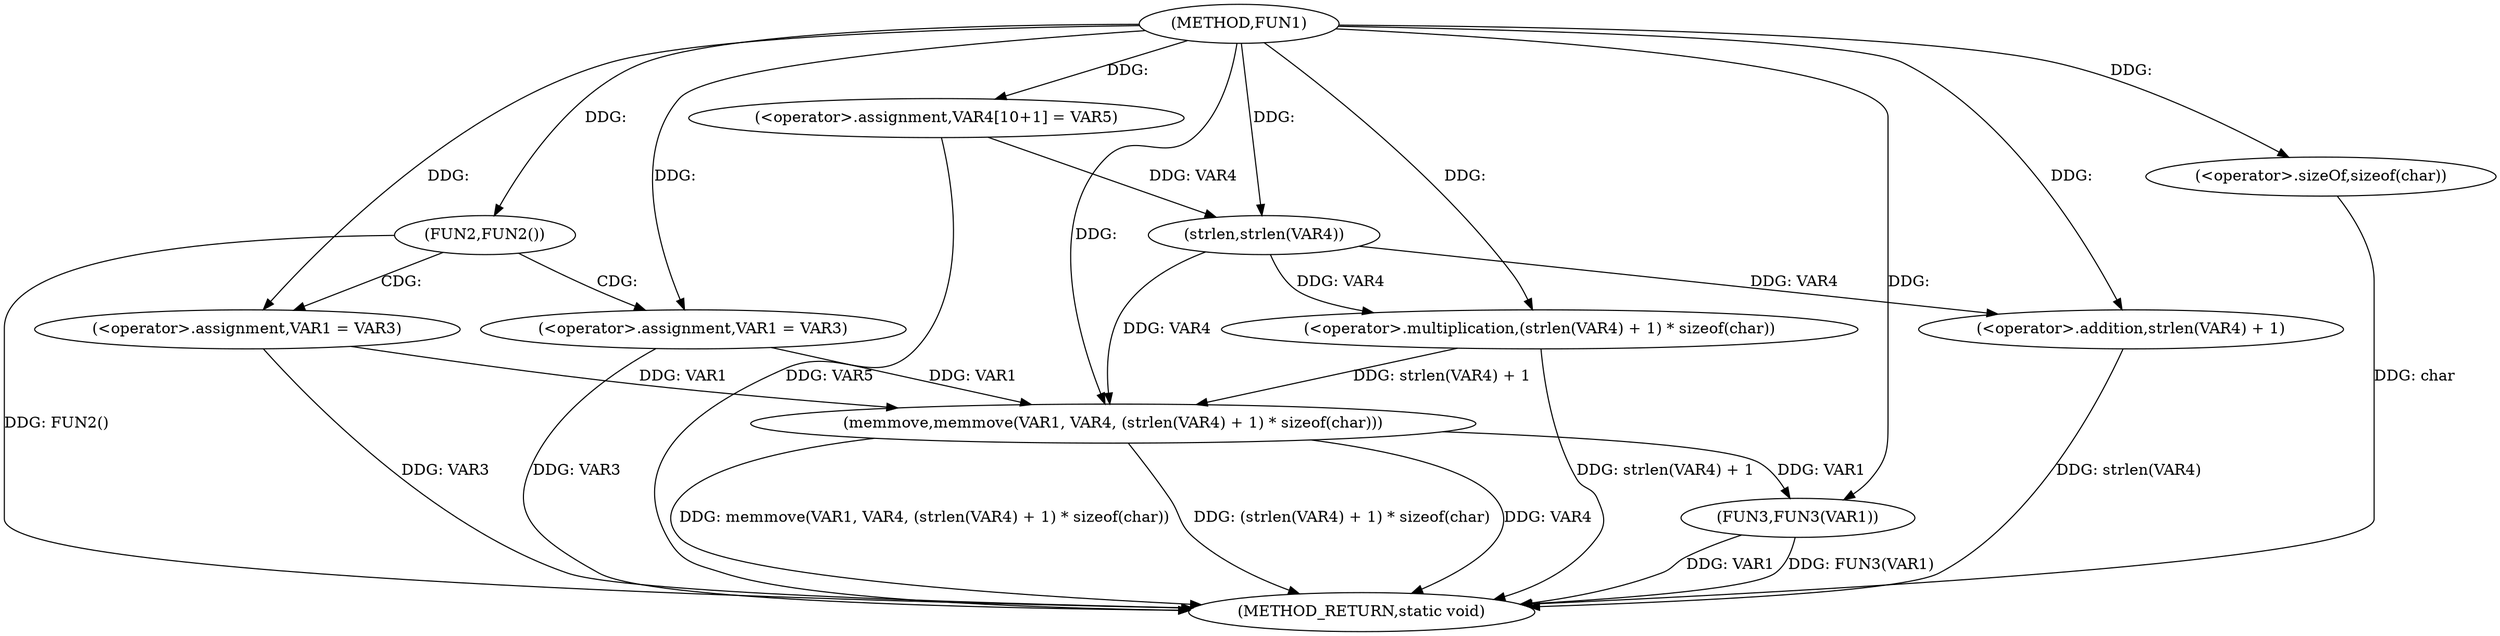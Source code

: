 digraph FUN1 {  
"1000100" [label = "(METHOD,FUN1)" ]
"1000133" [label = "(METHOD_RETURN,static void)" ]
"1000106" [label = "(FUN2,FUN2())" ]
"1000108" [label = "(<operator>.assignment,VAR1 = VAR3)" ]
"1000113" [label = "(<operator>.assignment,VAR1 = VAR3)" ]
"1000118" [label = "(<operator>.assignment,VAR4[10+1] = VAR5)" ]
"1000121" [label = "(memmove,memmove(VAR1, VAR4, (strlen(VAR4) + 1) * sizeof(char)))" ]
"1000124" [label = "(<operator>.multiplication,(strlen(VAR4) + 1) * sizeof(char))" ]
"1000125" [label = "(<operator>.addition,strlen(VAR4) + 1)" ]
"1000126" [label = "(strlen,strlen(VAR4))" ]
"1000129" [label = "(<operator>.sizeOf,sizeof(char))" ]
"1000131" [label = "(FUN3,FUN3(VAR1))" ]
  "1000124" -> "1000133"  [ label = "DDG: strlen(VAR4) + 1"] 
  "1000106" -> "1000133"  [ label = "DDG: FUN2()"] 
  "1000129" -> "1000133"  [ label = "DDG: char"] 
  "1000125" -> "1000133"  [ label = "DDG: strlen(VAR4)"] 
  "1000121" -> "1000133"  [ label = "DDG: VAR4"] 
  "1000131" -> "1000133"  [ label = "DDG: VAR1"] 
  "1000113" -> "1000133"  [ label = "DDG: VAR3"] 
  "1000121" -> "1000133"  [ label = "DDG: memmove(VAR1, VAR4, (strlen(VAR4) + 1) * sizeof(char))"] 
  "1000108" -> "1000133"  [ label = "DDG: VAR3"] 
  "1000118" -> "1000133"  [ label = "DDG: VAR5"] 
  "1000131" -> "1000133"  [ label = "DDG: FUN3(VAR1)"] 
  "1000121" -> "1000133"  [ label = "DDG: (strlen(VAR4) + 1) * sizeof(char)"] 
  "1000100" -> "1000106"  [ label = "DDG: "] 
  "1000100" -> "1000108"  [ label = "DDG: "] 
  "1000100" -> "1000113"  [ label = "DDG: "] 
  "1000100" -> "1000118"  [ label = "DDG: "] 
  "1000113" -> "1000121"  [ label = "DDG: VAR1"] 
  "1000108" -> "1000121"  [ label = "DDG: VAR1"] 
  "1000100" -> "1000121"  [ label = "DDG: "] 
  "1000126" -> "1000121"  [ label = "DDG: VAR4"] 
  "1000124" -> "1000121"  [ label = "DDG: strlen(VAR4) + 1"] 
  "1000126" -> "1000124"  [ label = "DDG: VAR4"] 
  "1000100" -> "1000124"  [ label = "DDG: "] 
  "1000126" -> "1000125"  [ label = "DDG: VAR4"] 
  "1000118" -> "1000126"  [ label = "DDG: VAR4"] 
  "1000100" -> "1000126"  [ label = "DDG: "] 
  "1000100" -> "1000125"  [ label = "DDG: "] 
  "1000100" -> "1000129"  [ label = "DDG: "] 
  "1000121" -> "1000131"  [ label = "DDG: VAR1"] 
  "1000100" -> "1000131"  [ label = "DDG: "] 
  "1000106" -> "1000108"  [ label = "CDG: "] 
  "1000106" -> "1000113"  [ label = "CDG: "] 
}
